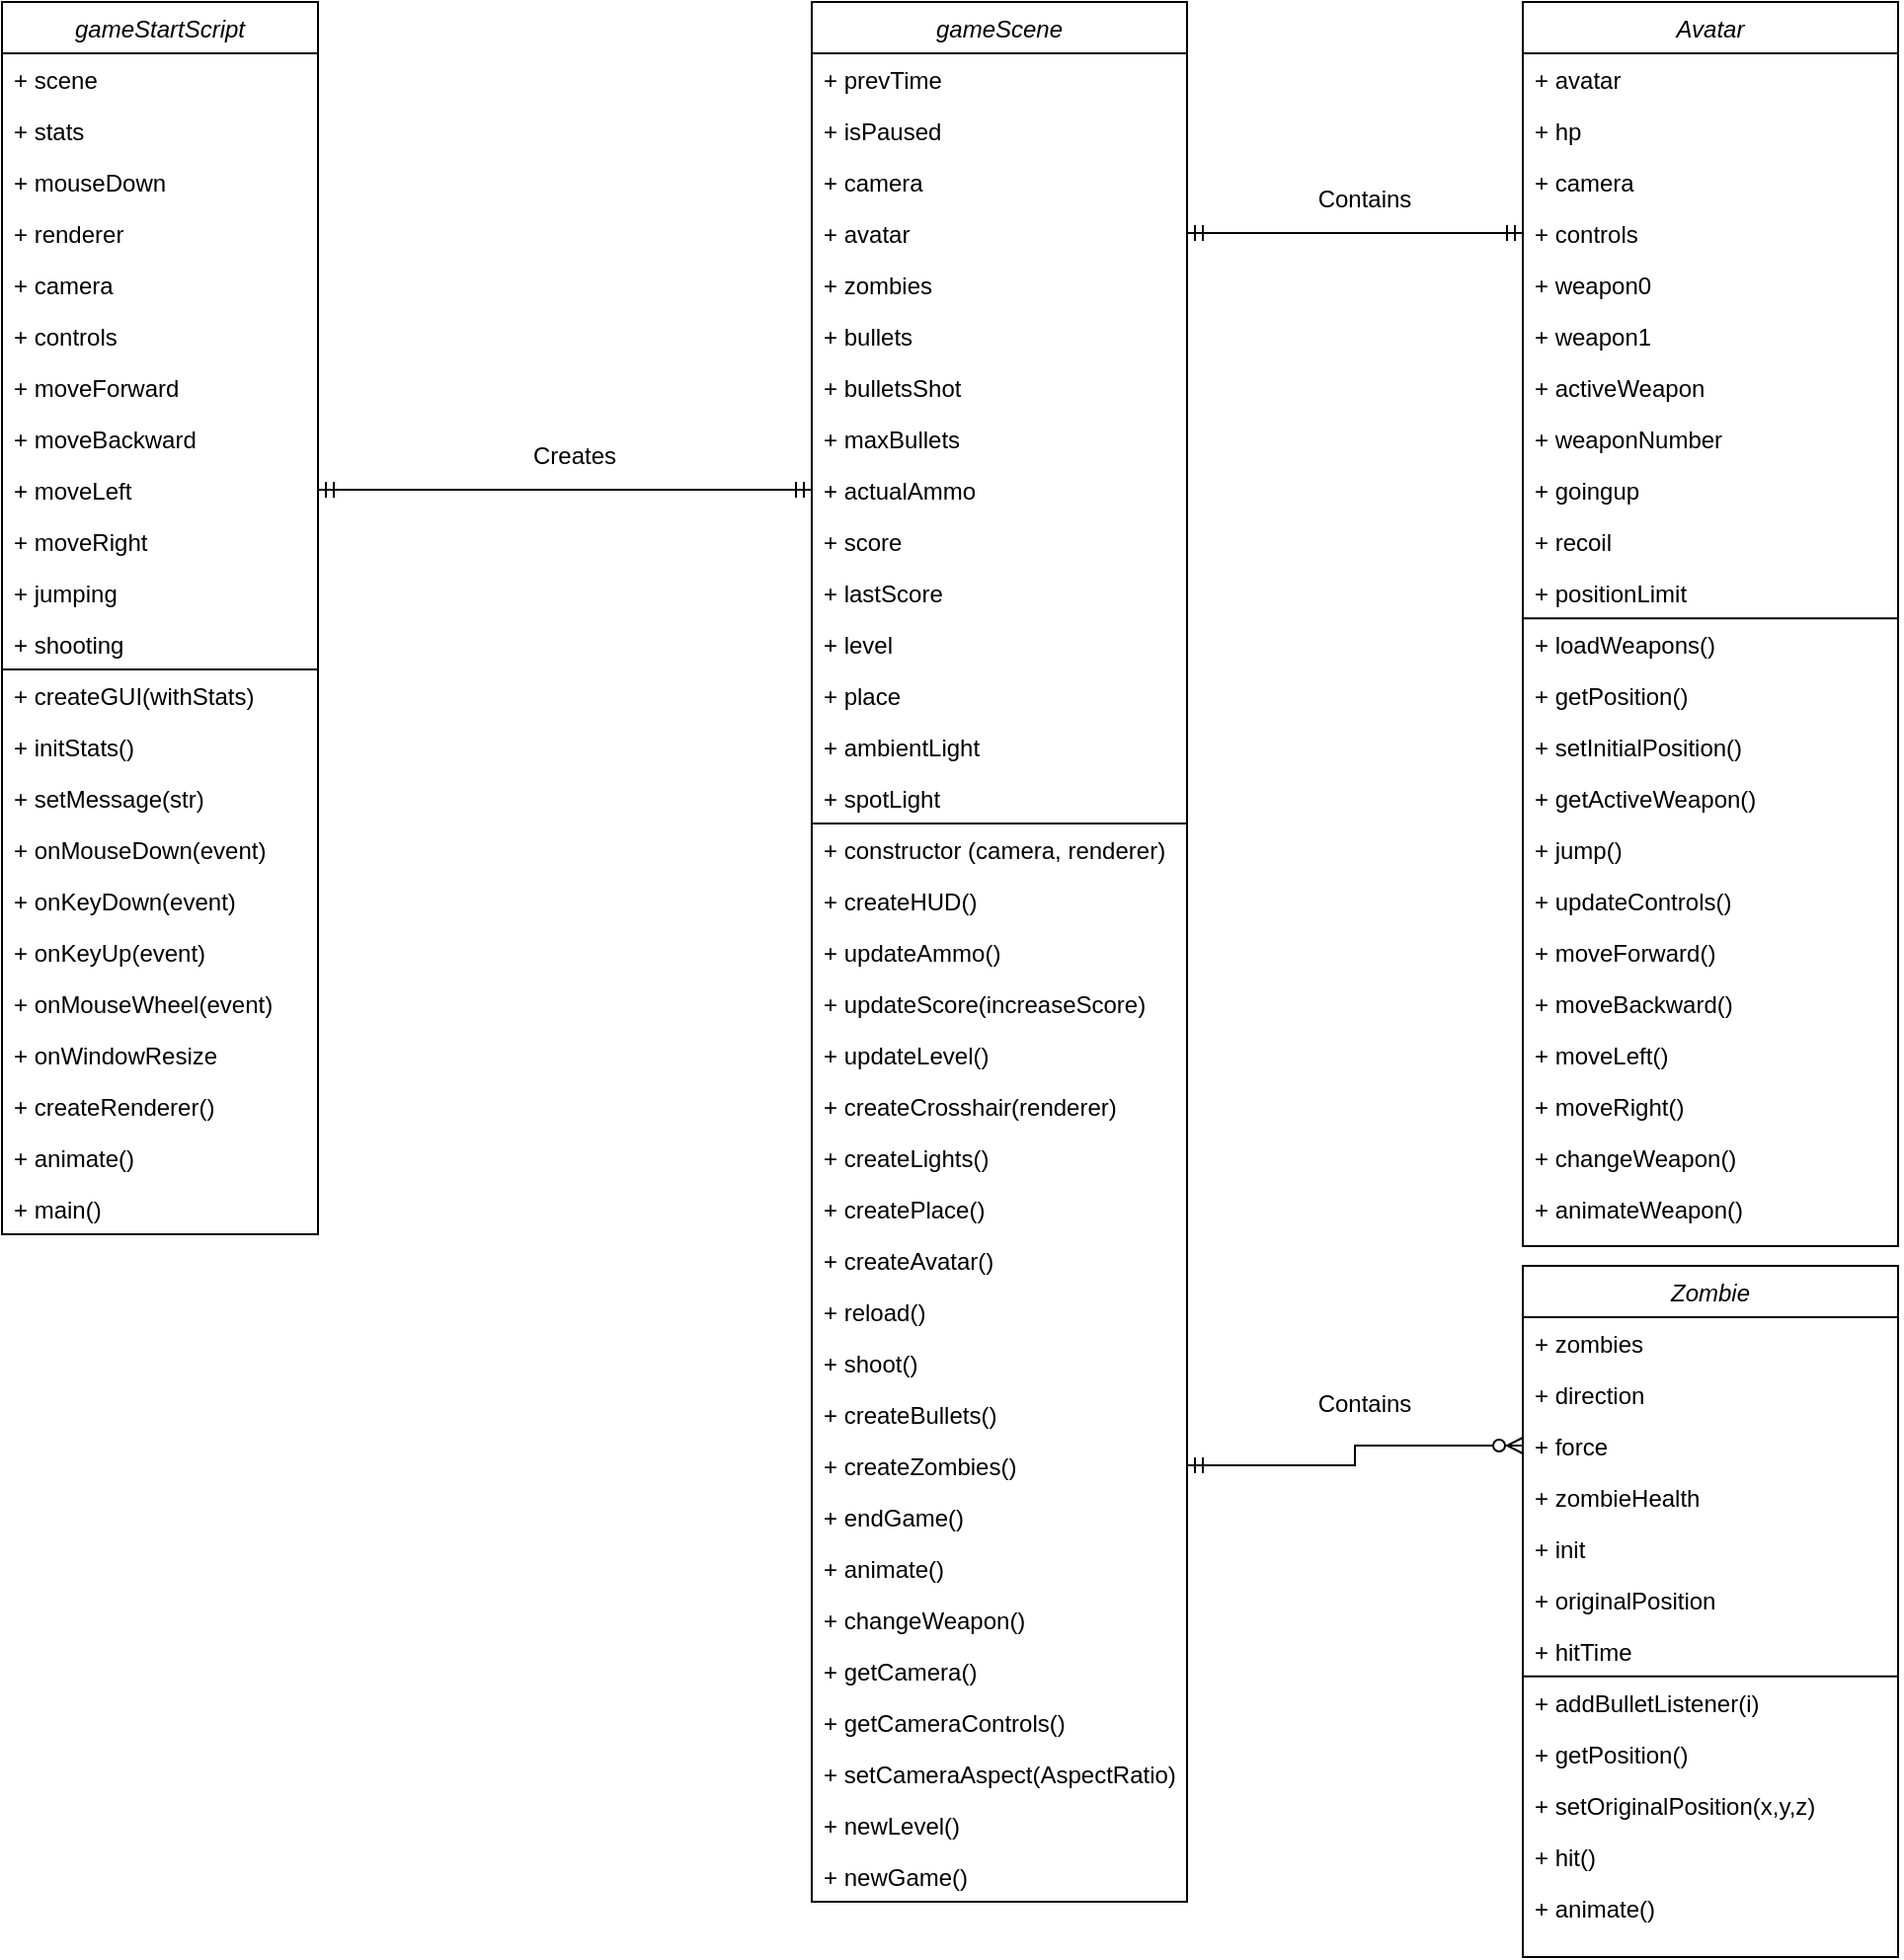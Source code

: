<mxfile version="13.1.1" type="device"><diagram id="C5RBs43oDa-KdzZeNtuy" name="Page-1"><mxGraphModel dx="1185" dy="594" grid="1" gridSize="10" guides="1" tooltips="1" connect="1" arrows="1" fold="1" page="1" pageScale="1" pageWidth="827" pageHeight="1169" math="0" shadow="0"><root><mxCell id="WIyWlLk6GJQsqaUBKTNV-0"/><mxCell id="WIyWlLk6GJQsqaUBKTNV-1" parent="WIyWlLk6GJQsqaUBKTNV-0"/><mxCell id="zkfFHV4jXpPFQw0GAbJ--0" value="gameStartScript" style="swimlane;fontStyle=2;align=center;verticalAlign=top;childLayout=stackLayout;horizontal=1;startSize=26;horizontalStack=0;resizeParent=1;resizeLast=0;collapsible=1;marginBottom=0;rounded=0;shadow=0;strokeWidth=1;" parent="WIyWlLk6GJQsqaUBKTNV-1" vertex="1"><mxGeometry x="90" y="120" width="160" height="624" as="geometry"><mxRectangle x="230" y="140" width="160" height="26" as="alternateBounds"/></mxGeometry></mxCell><mxCell id="zkfFHV4jXpPFQw0GAbJ--1" value="+ scene" style="text;align=left;verticalAlign=top;spacingLeft=4;spacingRight=4;overflow=hidden;rotatable=0;points=[[0,0.5],[1,0.5]];portConstraint=eastwest;" parent="zkfFHV4jXpPFQw0GAbJ--0" vertex="1"><mxGeometry y="26" width="160" height="26" as="geometry"/></mxCell><mxCell id="zkfFHV4jXpPFQw0GAbJ--2" value="+ stats" style="text;align=left;verticalAlign=top;spacingLeft=4;spacingRight=4;overflow=hidden;rotatable=0;points=[[0,0.5],[1,0.5]];portConstraint=eastwest;rounded=0;shadow=0;html=0;" parent="zkfFHV4jXpPFQw0GAbJ--0" vertex="1"><mxGeometry y="52" width="160" height="26" as="geometry"/></mxCell><mxCell id="zkfFHV4jXpPFQw0GAbJ--3" value="+ mouseDown" style="text;align=left;verticalAlign=top;spacingLeft=4;spacingRight=4;overflow=hidden;rotatable=0;points=[[0,0.5],[1,0.5]];portConstraint=eastwest;rounded=0;shadow=0;html=0;" parent="zkfFHV4jXpPFQw0GAbJ--0" vertex="1"><mxGeometry y="78" width="160" height="26" as="geometry"/></mxCell><mxCell id="kGE7k4Bl9HQOqysv1gxK-0" value="+ renderer" style="text;align=left;verticalAlign=top;spacingLeft=4;spacingRight=4;overflow=hidden;rotatable=0;points=[[0,0.5],[1,0.5]];portConstraint=eastwest;rounded=0;shadow=0;html=0;" vertex="1" parent="zkfFHV4jXpPFQw0GAbJ--0"><mxGeometry y="104" width="160" height="26" as="geometry"/></mxCell><mxCell id="kGE7k4Bl9HQOqysv1gxK-1" value="+ camera" style="text;align=left;verticalAlign=top;spacingLeft=4;spacingRight=4;overflow=hidden;rotatable=0;points=[[0,0.5],[1,0.5]];portConstraint=eastwest;rounded=0;shadow=0;html=0;" vertex="1" parent="zkfFHV4jXpPFQw0GAbJ--0"><mxGeometry y="130" width="160" height="26" as="geometry"/></mxCell><mxCell id="zkfFHV4jXpPFQw0GAbJ--5" value="+ controls" style="text;align=left;verticalAlign=top;spacingLeft=4;spacingRight=4;overflow=hidden;rotatable=0;points=[[0,0.5],[1,0.5]];portConstraint=eastwest;" parent="zkfFHV4jXpPFQw0GAbJ--0" vertex="1"><mxGeometry y="156" width="160" height="26" as="geometry"/></mxCell><mxCell id="kGE7k4Bl9HQOqysv1gxK-2" value="+ moveForward" style="text;align=left;verticalAlign=top;spacingLeft=4;spacingRight=4;overflow=hidden;rotatable=0;points=[[0,0.5],[1,0.5]];portConstraint=eastwest;" vertex="1" parent="zkfFHV4jXpPFQw0GAbJ--0"><mxGeometry y="182" width="160" height="26" as="geometry"/></mxCell><mxCell id="kGE7k4Bl9HQOqysv1gxK-3" value="+ moveBackward&#10;" style="text;align=left;verticalAlign=top;spacingLeft=4;spacingRight=4;overflow=hidden;rotatable=0;points=[[0,0.5],[1,0.5]];portConstraint=eastwest;" vertex="1" parent="zkfFHV4jXpPFQw0GAbJ--0"><mxGeometry y="208" width="160" height="26" as="geometry"/></mxCell><mxCell id="kGE7k4Bl9HQOqysv1gxK-4" value="+ moveLeft" style="text;align=left;verticalAlign=top;spacingLeft=4;spacingRight=4;overflow=hidden;rotatable=0;points=[[0,0.5],[1,0.5]];portConstraint=eastwest;" vertex="1" parent="zkfFHV4jXpPFQw0GAbJ--0"><mxGeometry y="234" width="160" height="26" as="geometry"/></mxCell><mxCell id="kGE7k4Bl9HQOqysv1gxK-5" value="+ moveRight" style="text;align=left;verticalAlign=top;spacingLeft=4;spacingRight=4;overflow=hidden;rotatable=0;points=[[0,0.5],[1,0.5]];portConstraint=eastwest;" vertex="1" parent="zkfFHV4jXpPFQw0GAbJ--0"><mxGeometry y="260" width="160" height="26" as="geometry"/></mxCell><mxCell id="kGE7k4Bl9HQOqysv1gxK-6" value="+ jumping" style="text;align=left;verticalAlign=top;spacingLeft=4;spacingRight=4;overflow=hidden;rotatable=0;points=[[0,0.5],[1,0.5]];portConstraint=eastwest;" vertex="1" parent="zkfFHV4jXpPFQw0GAbJ--0"><mxGeometry y="286" width="160" height="26" as="geometry"/></mxCell><mxCell id="kGE7k4Bl9HQOqysv1gxK-7" value="+ shooting" style="text;align=left;verticalAlign=top;spacingLeft=4;spacingRight=4;overflow=hidden;rotatable=0;points=[[0,0.5],[1,0.5]];portConstraint=eastwest;" vertex="1" parent="zkfFHV4jXpPFQw0GAbJ--0"><mxGeometry y="312" width="160" height="26" as="geometry"/></mxCell><mxCell id="kGE7k4Bl9HQOqysv1gxK-9" value="" style="endArrow=none;html=1;" edge="1" parent="zkfFHV4jXpPFQw0GAbJ--0"><mxGeometry width="50" height="50" relative="1" as="geometry"><mxPoint y="338" as="sourcePoint"/><mxPoint x="160" y="338" as="targetPoint"/></mxGeometry></mxCell><mxCell id="kGE7k4Bl9HQOqysv1gxK-10" value="+ createGUI(withStats)" style="text;align=left;verticalAlign=top;spacingLeft=4;spacingRight=4;overflow=hidden;rotatable=0;points=[[0,0.5],[1,0.5]];portConstraint=eastwest;" vertex="1" parent="zkfFHV4jXpPFQw0GAbJ--0"><mxGeometry y="338" width="160" height="26" as="geometry"/></mxCell><mxCell id="kGE7k4Bl9HQOqysv1gxK-11" value="+ initStats()" style="text;align=left;verticalAlign=top;spacingLeft=4;spacingRight=4;overflow=hidden;rotatable=0;points=[[0,0.5],[1,0.5]];portConstraint=eastwest;" vertex="1" parent="zkfFHV4jXpPFQw0GAbJ--0"><mxGeometry y="364" width="160" height="26" as="geometry"/></mxCell><mxCell id="kGE7k4Bl9HQOqysv1gxK-12" value="+ setMessage(str)" style="text;align=left;verticalAlign=top;spacingLeft=4;spacingRight=4;overflow=hidden;rotatable=0;points=[[0,0.5],[1,0.5]];portConstraint=eastwest;" vertex="1" parent="zkfFHV4jXpPFQw0GAbJ--0"><mxGeometry y="390" width="160" height="26" as="geometry"/></mxCell><mxCell id="kGE7k4Bl9HQOqysv1gxK-13" value="+ onMouseDown(event)" style="text;align=left;verticalAlign=top;spacingLeft=4;spacingRight=4;overflow=hidden;rotatable=0;points=[[0,0.5],[1,0.5]];portConstraint=eastwest;" vertex="1" parent="zkfFHV4jXpPFQw0GAbJ--0"><mxGeometry y="416" width="160" height="26" as="geometry"/></mxCell><mxCell id="kGE7k4Bl9HQOqysv1gxK-14" value="+ onKeyDown(event)" style="text;align=left;verticalAlign=top;spacingLeft=4;spacingRight=4;overflow=hidden;rotatable=0;points=[[0,0.5],[1,0.5]];portConstraint=eastwest;" vertex="1" parent="zkfFHV4jXpPFQw0GAbJ--0"><mxGeometry y="442" width="160" height="26" as="geometry"/></mxCell><mxCell id="kGE7k4Bl9HQOqysv1gxK-15" value="+ onKeyUp(event)" style="text;align=left;verticalAlign=top;spacingLeft=4;spacingRight=4;overflow=hidden;rotatable=0;points=[[0,0.5],[1,0.5]];portConstraint=eastwest;" vertex="1" parent="zkfFHV4jXpPFQw0GAbJ--0"><mxGeometry y="468" width="160" height="26" as="geometry"/></mxCell><mxCell id="kGE7k4Bl9HQOqysv1gxK-16" value="+ onMouseWheel(event)" style="text;align=left;verticalAlign=top;spacingLeft=4;spacingRight=4;overflow=hidden;rotatable=0;points=[[0,0.5],[1,0.5]];portConstraint=eastwest;" vertex="1" parent="zkfFHV4jXpPFQw0GAbJ--0"><mxGeometry y="494" width="160" height="26" as="geometry"/></mxCell><mxCell id="kGE7k4Bl9HQOqysv1gxK-17" value="+ onWindowResize" style="text;align=left;verticalAlign=top;spacingLeft=4;spacingRight=4;overflow=hidden;rotatable=0;points=[[0,0.5],[1,0.5]];portConstraint=eastwest;" vertex="1" parent="zkfFHV4jXpPFQw0GAbJ--0"><mxGeometry y="520" width="160" height="26" as="geometry"/></mxCell><mxCell id="kGE7k4Bl9HQOqysv1gxK-18" value="+ createRenderer()" style="text;align=left;verticalAlign=top;spacingLeft=4;spacingRight=4;overflow=hidden;rotatable=0;points=[[0,0.5],[1,0.5]];portConstraint=eastwest;" vertex="1" parent="zkfFHV4jXpPFQw0GAbJ--0"><mxGeometry y="546" width="160" height="26" as="geometry"/></mxCell><mxCell id="kGE7k4Bl9HQOqysv1gxK-19" value="+ animate()" style="text;align=left;verticalAlign=top;spacingLeft=4;spacingRight=4;overflow=hidden;rotatable=0;points=[[0,0.5],[1,0.5]];portConstraint=eastwest;" vertex="1" parent="zkfFHV4jXpPFQw0GAbJ--0"><mxGeometry y="572" width="160" height="26" as="geometry"/></mxCell><mxCell id="kGE7k4Bl9HQOqysv1gxK-20" value="+ main()" style="text;align=left;verticalAlign=top;spacingLeft=4;spacingRight=4;overflow=hidden;rotatable=0;points=[[0,0.5],[1,0.5]];portConstraint=eastwest;" vertex="1" parent="zkfFHV4jXpPFQw0GAbJ--0"><mxGeometry y="598" width="160" height="26" as="geometry"/></mxCell><mxCell id="kGE7k4Bl9HQOqysv1gxK-21" value="gameScene" style="swimlane;fontStyle=2;align=center;verticalAlign=top;childLayout=stackLayout;horizontal=1;startSize=26;horizontalStack=0;resizeParent=1;resizeLast=0;collapsible=1;marginBottom=0;rounded=0;shadow=0;strokeWidth=1;" vertex="1" parent="WIyWlLk6GJQsqaUBKTNV-1"><mxGeometry x="500" y="120" width="190" height="962" as="geometry"><mxRectangle x="230" y="140" width="160" height="26" as="alternateBounds"/></mxGeometry></mxCell><mxCell id="kGE7k4Bl9HQOqysv1gxK-44" value="+ prevTime" style="text;align=left;verticalAlign=top;spacingLeft=4;spacingRight=4;overflow=hidden;rotatable=0;points=[[0,0.5],[1,0.5]];portConstraint=eastwest;" vertex="1" parent="kGE7k4Bl9HQOqysv1gxK-21"><mxGeometry y="26" width="190" height="26" as="geometry"/></mxCell><mxCell id="kGE7k4Bl9HQOqysv1gxK-46" value="+ isPaused" style="text;align=left;verticalAlign=top;spacingLeft=4;spacingRight=4;overflow=hidden;rotatable=0;points=[[0,0.5],[1,0.5]];portConstraint=eastwest;" vertex="1" parent="kGE7k4Bl9HQOqysv1gxK-21"><mxGeometry y="52" width="190" height="26" as="geometry"/></mxCell><mxCell id="kGE7k4Bl9HQOqysv1gxK-47" value="+ camera" style="text;align=left;verticalAlign=top;spacingLeft=4;spacingRight=4;overflow=hidden;rotatable=0;points=[[0,0.5],[1,0.5]];portConstraint=eastwest;" vertex="1" parent="kGE7k4Bl9HQOqysv1gxK-21"><mxGeometry y="78" width="190" height="26" as="geometry"/></mxCell><mxCell id="kGE7k4Bl9HQOqysv1gxK-48" value="+ avatar" style="text;align=left;verticalAlign=top;spacingLeft=4;spacingRight=4;overflow=hidden;rotatable=0;points=[[0,0.5],[1,0.5]];portConstraint=eastwest;" vertex="1" parent="kGE7k4Bl9HQOqysv1gxK-21"><mxGeometry y="104" width="190" height="26" as="geometry"/></mxCell><mxCell id="kGE7k4Bl9HQOqysv1gxK-49" value="+ zombies" style="text;align=left;verticalAlign=top;spacingLeft=4;spacingRight=4;overflow=hidden;rotatable=0;points=[[0,0.5],[1,0.5]];portConstraint=eastwest;" vertex="1" parent="kGE7k4Bl9HQOqysv1gxK-21"><mxGeometry y="130" width="190" height="26" as="geometry"/></mxCell><mxCell id="kGE7k4Bl9HQOqysv1gxK-50" value="+ bullets" style="text;align=left;verticalAlign=top;spacingLeft=4;spacingRight=4;overflow=hidden;rotatable=0;points=[[0,0.5],[1,0.5]];portConstraint=eastwest;" vertex="1" parent="kGE7k4Bl9HQOqysv1gxK-21"><mxGeometry y="156" width="190" height="26" as="geometry"/></mxCell><mxCell id="kGE7k4Bl9HQOqysv1gxK-51" value="+ bulletsShot" style="text;align=left;verticalAlign=top;spacingLeft=4;spacingRight=4;overflow=hidden;rotatable=0;points=[[0,0.5],[1,0.5]];portConstraint=eastwest;" vertex="1" parent="kGE7k4Bl9HQOqysv1gxK-21"><mxGeometry y="182" width="190" height="26" as="geometry"/></mxCell><mxCell id="kGE7k4Bl9HQOqysv1gxK-52" value="+ maxBullets" style="text;align=left;verticalAlign=top;spacingLeft=4;spacingRight=4;overflow=hidden;rotatable=0;points=[[0,0.5],[1,0.5]];portConstraint=eastwest;" vertex="1" parent="kGE7k4Bl9HQOqysv1gxK-21"><mxGeometry y="208" width="190" height="26" as="geometry"/></mxCell><mxCell id="kGE7k4Bl9HQOqysv1gxK-53" value="+ actualAmmo" style="text;align=left;verticalAlign=top;spacingLeft=4;spacingRight=4;overflow=hidden;rotatable=0;points=[[0,0.5],[1,0.5]];portConstraint=eastwest;" vertex="1" parent="kGE7k4Bl9HQOqysv1gxK-21"><mxGeometry y="234" width="190" height="26" as="geometry"/></mxCell><mxCell id="kGE7k4Bl9HQOqysv1gxK-54" value="+ score" style="text;align=left;verticalAlign=top;spacingLeft=4;spacingRight=4;overflow=hidden;rotatable=0;points=[[0,0.5],[1,0.5]];portConstraint=eastwest;" vertex="1" parent="kGE7k4Bl9HQOqysv1gxK-21"><mxGeometry y="260" width="190" height="26" as="geometry"/></mxCell><mxCell id="kGE7k4Bl9HQOqysv1gxK-55" value="+ lastScore" style="text;align=left;verticalAlign=top;spacingLeft=4;spacingRight=4;overflow=hidden;rotatable=0;points=[[0,0.5],[1,0.5]];portConstraint=eastwest;" vertex="1" parent="kGE7k4Bl9HQOqysv1gxK-21"><mxGeometry y="286" width="190" height="26" as="geometry"/></mxCell><mxCell id="kGE7k4Bl9HQOqysv1gxK-57" value="+ level" style="text;align=left;verticalAlign=top;spacingLeft=4;spacingRight=4;overflow=hidden;rotatable=0;points=[[0,0.5],[1,0.5]];portConstraint=eastwest;" vertex="1" parent="kGE7k4Bl9HQOqysv1gxK-21"><mxGeometry y="312" width="190" height="26" as="geometry"/></mxCell><mxCell id="kGE7k4Bl9HQOqysv1gxK-58" value="+ place" style="text;align=left;verticalAlign=top;spacingLeft=4;spacingRight=4;overflow=hidden;rotatable=0;points=[[0,0.5],[1,0.5]];portConstraint=eastwest;" vertex="1" parent="kGE7k4Bl9HQOqysv1gxK-21"><mxGeometry y="338" width="190" height="26" as="geometry"/></mxCell><mxCell id="kGE7k4Bl9HQOqysv1gxK-60" value="+ ambientLight" style="text;align=left;verticalAlign=top;spacingLeft=4;spacingRight=4;overflow=hidden;rotatable=0;points=[[0,0.5],[1,0.5]];portConstraint=eastwest;" vertex="1" parent="kGE7k4Bl9HQOqysv1gxK-21"><mxGeometry y="364" width="190" height="26" as="geometry"/></mxCell><mxCell id="kGE7k4Bl9HQOqysv1gxK-59" value="+ spotLight" style="text;align=left;verticalAlign=top;spacingLeft=4;spacingRight=4;overflow=hidden;rotatable=0;points=[[0,0.5],[1,0.5]];portConstraint=eastwest;" vertex="1" parent="kGE7k4Bl9HQOqysv1gxK-21"><mxGeometry y="390" width="190" height="26" as="geometry"/></mxCell><mxCell id="kGE7k4Bl9HQOqysv1gxK-67" value="" style="endArrow=none;html=1;exitX=0.001;exitY=1;exitDx=0;exitDy=0;exitPerimeter=0;entryX=0.999;entryY=1;entryDx=0;entryDy=0;entryPerimeter=0;" edge="1" parent="kGE7k4Bl9HQOqysv1gxK-21"><mxGeometry width="50" height="50" relative="1" as="geometry"><mxPoint x="5.457e-14" y="416" as="sourcePoint"/><mxPoint x="189.62" y="416" as="targetPoint"/></mxGeometry></mxCell><mxCell id="kGE7k4Bl9HQOqysv1gxK-70" value="+ constructor (camera, renderer)" style="text;align=left;verticalAlign=top;spacingLeft=4;spacingRight=4;overflow=hidden;rotatable=0;points=[[0,0.5],[1,0.5]];portConstraint=eastwest;" vertex="1" parent="kGE7k4Bl9HQOqysv1gxK-21"><mxGeometry y="416" width="190" height="26" as="geometry"/></mxCell><mxCell id="kGE7k4Bl9HQOqysv1gxK-63" value="+ createHUD()" style="text;align=left;verticalAlign=top;spacingLeft=4;spacingRight=4;overflow=hidden;rotatable=0;points=[[0,0.5],[1,0.5]];portConstraint=eastwest;" vertex="1" parent="kGE7k4Bl9HQOqysv1gxK-21"><mxGeometry y="442" width="190" height="26" as="geometry"/></mxCell><mxCell id="kGE7k4Bl9HQOqysv1gxK-64" value="+ updateAmmo()" style="text;align=left;verticalAlign=top;spacingLeft=4;spacingRight=4;overflow=hidden;rotatable=0;points=[[0,0.5],[1,0.5]];portConstraint=eastwest;" vertex="1" parent="kGE7k4Bl9HQOqysv1gxK-21"><mxGeometry y="468" width="190" height="26" as="geometry"/></mxCell><mxCell id="kGE7k4Bl9HQOqysv1gxK-65" value="+ updateScore(increaseScore)" style="text;align=left;verticalAlign=top;spacingLeft=4;spacingRight=4;overflow=hidden;rotatable=0;points=[[0,0.5],[1,0.5]];portConstraint=eastwest;" vertex="1" parent="kGE7k4Bl9HQOqysv1gxK-21"><mxGeometry y="494" width="190" height="26" as="geometry"/></mxCell><mxCell id="kGE7k4Bl9HQOqysv1gxK-68" value="+ updateLevel()" style="text;align=left;verticalAlign=top;spacingLeft=4;spacingRight=4;overflow=hidden;rotatable=0;points=[[0,0.5],[1,0.5]];portConstraint=eastwest;" vertex="1" parent="kGE7k4Bl9HQOqysv1gxK-21"><mxGeometry y="520" width="190" height="26" as="geometry"/></mxCell><mxCell id="kGE7k4Bl9HQOqysv1gxK-69" value="+ createCrosshair(renderer)" style="text;align=left;verticalAlign=top;spacingLeft=4;spacingRight=4;overflow=hidden;rotatable=0;points=[[0,0.5],[1,0.5]];portConstraint=eastwest;" vertex="1" parent="kGE7k4Bl9HQOqysv1gxK-21"><mxGeometry y="546" width="190" height="26" as="geometry"/></mxCell><mxCell id="kGE7k4Bl9HQOqysv1gxK-71" value="+ createLights()" style="text;align=left;verticalAlign=top;spacingLeft=4;spacingRight=4;overflow=hidden;rotatable=0;points=[[0,0.5],[1,0.5]];portConstraint=eastwest;" vertex="1" parent="kGE7k4Bl9HQOqysv1gxK-21"><mxGeometry y="572" width="190" height="26" as="geometry"/></mxCell><mxCell id="kGE7k4Bl9HQOqysv1gxK-72" value="+ createPlace()" style="text;align=left;verticalAlign=top;spacingLeft=4;spacingRight=4;overflow=hidden;rotatable=0;points=[[0,0.5],[1,0.5]];portConstraint=eastwest;" vertex="1" parent="kGE7k4Bl9HQOqysv1gxK-21"><mxGeometry y="598" width="190" height="26" as="geometry"/></mxCell><mxCell id="kGE7k4Bl9HQOqysv1gxK-73" value="+ createAvatar()" style="text;align=left;verticalAlign=top;spacingLeft=4;spacingRight=4;overflow=hidden;rotatable=0;points=[[0,0.5],[1,0.5]];portConstraint=eastwest;" vertex="1" parent="kGE7k4Bl9HQOqysv1gxK-21"><mxGeometry y="624" width="190" height="26" as="geometry"/></mxCell><mxCell id="kGE7k4Bl9HQOqysv1gxK-198" value="+ reload()" style="text;align=left;verticalAlign=top;spacingLeft=4;spacingRight=4;overflow=hidden;rotatable=0;points=[[0,0.5],[1,0.5]];portConstraint=eastwest;" vertex="1" parent="kGE7k4Bl9HQOqysv1gxK-21"><mxGeometry y="650" width="190" height="26" as="geometry"/></mxCell><mxCell id="kGE7k4Bl9HQOqysv1gxK-74" value="+ shoot()" style="text;align=left;verticalAlign=top;spacingLeft=4;spacingRight=4;overflow=hidden;rotatable=0;points=[[0,0.5],[1,0.5]];portConstraint=eastwest;" vertex="1" parent="kGE7k4Bl9HQOqysv1gxK-21"><mxGeometry y="676" width="190" height="26" as="geometry"/></mxCell><mxCell id="kGE7k4Bl9HQOqysv1gxK-75" value="+ createBullets()" style="text;align=left;verticalAlign=top;spacingLeft=4;spacingRight=4;overflow=hidden;rotatable=0;points=[[0,0.5],[1,0.5]];portConstraint=eastwest;" vertex="1" parent="kGE7k4Bl9HQOqysv1gxK-21"><mxGeometry y="702" width="190" height="26" as="geometry"/></mxCell><mxCell id="kGE7k4Bl9HQOqysv1gxK-76" value="+ createZombies()" style="text;align=left;verticalAlign=top;spacingLeft=4;spacingRight=4;overflow=hidden;rotatable=0;points=[[0,0.5],[1,0.5]];portConstraint=eastwest;" vertex="1" parent="kGE7k4Bl9HQOqysv1gxK-21"><mxGeometry y="728" width="190" height="26" as="geometry"/></mxCell><mxCell id="kGE7k4Bl9HQOqysv1gxK-77" value="+ endGame()" style="text;align=left;verticalAlign=top;spacingLeft=4;spacingRight=4;overflow=hidden;rotatable=0;points=[[0,0.5],[1,0.5]];portConstraint=eastwest;" vertex="1" parent="kGE7k4Bl9HQOqysv1gxK-21"><mxGeometry y="754" width="190" height="26" as="geometry"/></mxCell><mxCell id="kGE7k4Bl9HQOqysv1gxK-78" value="+ animate()" style="text;align=left;verticalAlign=top;spacingLeft=4;spacingRight=4;overflow=hidden;rotatable=0;points=[[0,0.5],[1,0.5]];portConstraint=eastwest;" vertex="1" parent="kGE7k4Bl9HQOqysv1gxK-21"><mxGeometry y="780" width="190" height="26" as="geometry"/></mxCell><mxCell id="kGE7k4Bl9HQOqysv1gxK-79" value="+ changeWeapon()" style="text;align=left;verticalAlign=top;spacingLeft=4;spacingRight=4;overflow=hidden;rotatable=0;points=[[0,0.5],[1,0.5]];portConstraint=eastwest;" vertex="1" parent="kGE7k4Bl9HQOqysv1gxK-21"><mxGeometry y="806" width="190" height="26" as="geometry"/></mxCell><mxCell id="kGE7k4Bl9HQOqysv1gxK-80" value="+ getCamera()" style="text;align=left;verticalAlign=top;spacingLeft=4;spacingRight=4;overflow=hidden;rotatable=0;points=[[0,0.5],[1,0.5]];portConstraint=eastwest;" vertex="1" parent="kGE7k4Bl9HQOqysv1gxK-21"><mxGeometry y="832" width="190" height="26" as="geometry"/></mxCell><mxCell id="kGE7k4Bl9HQOqysv1gxK-81" value="+ getCameraControls()" style="text;align=left;verticalAlign=top;spacingLeft=4;spacingRight=4;overflow=hidden;rotatable=0;points=[[0,0.5],[1,0.5]];portConstraint=eastwest;" vertex="1" parent="kGE7k4Bl9HQOqysv1gxK-21"><mxGeometry y="858" width="190" height="26" as="geometry"/></mxCell><mxCell id="kGE7k4Bl9HQOqysv1gxK-82" value="+ setCameraAspect(AspectRatio)" style="text;align=left;verticalAlign=top;spacingLeft=4;spacingRight=4;overflow=hidden;rotatable=0;points=[[0,0.5],[1,0.5]];portConstraint=eastwest;" vertex="1" parent="kGE7k4Bl9HQOqysv1gxK-21"><mxGeometry y="884" width="190" height="26" as="geometry"/></mxCell><mxCell id="kGE7k4Bl9HQOqysv1gxK-83" value="+ newLevel()" style="text;align=left;verticalAlign=top;spacingLeft=4;spacingRight=4;overflow=hidden;rotatable=0;points=[[0,0.5],[1,0.5]];portConstraint=eastwest;" vertex="1" parent="kGE7k4Bl9HQOqysv1gxK-21"><mxGeometry y="910" width="190" height="26" as="geometry"/></mxCell><mxCell id="kGE7k4Bl9HQOqysv1gxK-84" value="+ newGame()" style="text;align=left;verticalAlign=top;spacingLeft=4;spacingRight=4;overflow=hidden;rotatable=0;points=[[0,0.5],[1,0.5]];portConstraint=eastwest;" vertex="1" parent="kGE7k4Bl9HQOqysv1gxK-21"><mxGeometry y="936" width="190" height="26" as="geometry"/></mxCell><mxCell id="kGE7k4Bl9HQOqysv1gxK-85" style="edgeStyle=orthogonalEdgeStyle;rounded=0;orthogonalLoop=1;jettySize=auto;html=1;exitX=1;exitY=0.5;exitDx=0;exitDy=0;entryX=0;entryY=0.5;entryDx=0;entryDy=0;startArrow=ERmandOne;startFill=0;endArrow=ERmandOne;endFill=0;" edge="1" parent="WIyWlLk6GJQsqaUBKTNV-1" source="kGE7k4Bl9HQOqysv1gxK-4" target="kGE7k4Bl9HQOqysv1gxK-53"><mxGeometry relative="1" as="geometry"/></mxCell><mxCell id="kGE7k4Bl9HQOqysv1gxK-86" value="Creates" style="text;html=1;strokeColor=none;fillColor=none;align=center;verticalAlign=middle;whiteSpace=wrap;rounded=0;" vertex="1" parent="WIyWlLk6GJQsqaUBKTNV-1"><mxGeometry x="360" y="340" width="40" height="20" as="geometry"/></mxCell><mxCell id="kGE7k4Bl9HQOqysv1gxK-87" value="Avatar" style="swimlane;fontStyle=2;align=center;verticalAlign=top;childLayout=stackLayout;horizontal=1;startSize=26;horizontalStack=0;resizeParent=1;resizeLast=0;collapsible=1;marginBottom=0;rounded=0;shadow=0;strokeWidth=1;" vertex="1" parent="WIyWlLk6GJQsqaUBKTNV-1"><mxGeometry x="860" y="120" width="190" height="630" as="geometry"><mxRectangle x="230" y="140" width="160" height="26" as="alternateBounds"/></mxGeometry></mxCell><mxCell id="kGE7k4Bl9HQOqysv1gxK-88" value="+ avatar" style="text;align=left;verticalAlign=top;spacingLeft=4;spacingRight=4;overflow=hidden;rotatable=0;points=[[0,0.5],[1,0.5]];portConstraint=eastwest;" vertex="1" parent="kGE7k4Bl9HQOqysv1gxK-87"><mxGeometry y="26" width="190" height="26" as="geometry"/></mxCell><mxCell id="kGE7k4Bl9HQOqysv1gxK-127" value="+ hp" style="text;align=left;verticalAlign=top;spacingLeft=4;spacingRight=4;overflow=hidden;rotatable=0;points=[[0,0.5],[1,0.5]];portConstraint=eastwest;" vertex="1" parent="kGE7k4Bl9HQOqysv1gxK-87"><mxGeometry y="52" width="190" height="26" as="geometry"/></mxCell><mxCell id="kGE7k4Bl9HQOqysv1gxK-128" value="+ camera" style="text;align=left;verticalAlign=top;spacingLeft=4;spacingRight=4;overflow=hidden;rotatable=0;points=[[0,0.5],[1,0.5]];portConstraint=eastwest;" vertex="1" parent="kGE7k4Bl9HQOqysv1gxK-87"><mxGeometry y="78" width="190" height="26" as="geometry"/></mxCell><mxCell id="kGE7k4Bl9HQOqysv1gxK-129" value="+ controls" style="text;align=left;verticalAlign=top;spacingLeft=4;spacingRight=4;overflow=hidden;rotatable=0;points=[[0,0.5],[1,0.5]];portConstraint=eastwest;" vertex="1" parent="kGE7k4Bl9HQOqysv1gxK-87"><mxGeometry y="104" width="190" height="26" as="geometry"/></mxCell><mxCell id="kGE7k4Bl9HQOqysv1gxK-130" value="+ weapon0" style="text;align=left;verticalAlign=top;spacingLeft=4;spacingRight=4;overflow=hidden;rotatable=0;points=[[0,0.5],[1,0.5]];portConstraint=eastwest;" vertex="1" parent="kGE7k4Bl9HQOqysv1gxK-87"><mxGeometry y="130" width="190" height="26" as="geometry"/></mxCell><mxCell id="kGE7k4Bl9HQOqysv1gxK-131" value="+ weapon1" style="text;align=left;verticalAlign=top;spacingLeft=4;spacingRight=4;overflow=hidden;rotatable=0;points=[[0,0.5],[1,0.5]];portConstraint=eastwest;" vertex="1" parent="kGE7k4Bl9HQOqysv1gxK-87"><mxGeometry y="156" width="190" height="26" as="geometry"/></mxCell><mxCell id="kGE7k4Bl9HQOqysv1gxK-132" value="+ activeWeapon" style="text;align=left;verticalAlign=top;spacingLeft=4;spacingRight=4;overflow=hidden;rotatable=0;points=[[0,0.5],[1,0.5]];portConstraint=eastwest;" vertex="1" parent="kGE7k4Bl9HQOqysv1gxK-87"><mxGeometry y="182" width="190" height="26" as="geometry"/></mxCell><mxCell id="kGE7k4Bl9HQOqysv1gxK-133" value="+ weaponNumber" style="text;align=left;verticalAlign=top;spacingLeft=4;spacingRight=4;overflow=hidden;rotatable=0;points=[[0,0.5],[1,0.5]];portConstraint=eastwest;" vertex="1" parent="kGE7k4Bl9HQOqysv1gxK-87"><mxGeometry y="208" width="190" height="26" as="geometry"/></mxCell><mxCell id="kGE7k4Bl9HQOqysv1gxK-134" value="+ goingup" style="text;align=left;verticalAlign=top;spacingLeft=4;spacingRight=4;overflow=hidden;rotatable=0;points=[[0,0.5],[1,0.5]];portConstraint=eastwest;" vertex="1" parent="kGE7k4Bl9HQOqysv1gxK-87"><mxGeometry y="234" width="190" height="26" as="geometry"/></mxCell><mxCell id="kGE7k4Bl9HQOqysv1gxK-135" value="+ recoil" style="text;align=left;verticalAlign=top;spacingLeft=4;spacingRight=4;overflow=hidden;rotatable=0;points=[[0,0.5],[1,0.5]];portConstraint=eastwest;" vertex="1" parent="kGE7k4Bl9HQOqysv1gxK-87"><mxGeometry y="260" width="190" height="26" as="geometry"/></mxCell><mxCell id="kGE7k4Bl9HQOqysv1gxK-138" value="+ positionLimit" style="text;align=left;verticalAlign=top;spacingLeft=4;spacingRight=4;overflow=hidden;rotatable=0;points=[[0,0.5],[1,0.5]];portConstraint=eastwest;" vertex="1" parent="kGE7k4Bl9HQOqysv1gxK-87"><mxGeometry y="286" width="190" height="26" as="geometry"/></mxCell><mxCell id="kGE7k4Bl9HQOqysv1gxK-141" value="" style="endArrow=none;html=1;exitX=0.001;exitY=1.005;exitDx=0;exitDy=0;exitPerimeter=0;entryX=1.001;entryY=1.005;entryDx=0;entryDy=0;entryPerimeter=0;" edge="1" parent="kGE7k4Bl9HQOqysv1gxK-87" source="kGE7k4Bl9HQOqysv1gxK-138" target="kGE7k4Bl9HQOqysv1gxK-138"><mxGeometry width="50" height="50" relative="1" as="geometry"><mxPoint x="-60" y="380" as="sourcePoint"/><mxPoint x="160" y="340" as="targetPoint"/></mxGeometry></mxCell><mxCell id="kGE7k4Bl9HQOqysv1gxK-142" value="+ loadWeapons()" style="text;align=left;verticalAlign=top;spacingLeft=4;spacingRight=4;overflow=hidden;rotatable=0;points=[[0,0.5],[1,0.5]];portConstraint=eastwest;" vertex="1" parent="kGE7k4Bl9HQOqysv1gxK-87"><mxGeometry y="312" width="190" height="26" as="geometry"/></mxCell><mxCell id="kGE7k4Bl9HQOqysv1gxK-143" value="+ getPosition()" style="text;align=left;verticalAlign=top;spacingLeft=4;spacingRight=4;overflow=hidden;rotatable=0;points=[[0,0.5],[1,0.5]];portConstraint=eastwest;" vertex="1" parent="kGE7k4Bl9HQOqysv1gxK-87"><mxGeometry y="338" width="190" height="26" as="geometry"/></mxCell><mxCell id="kGE7k4Bl9HQOqysv1gxK-144" value="+ setInitialPosition()" style="text;align=left;verticalAlign=top;spacingLeft=4;spacingRight=4;overflow=hidden;rotatable=0;points=[[0,0.5],[1,0.5]];portConstraint=eastwest;" vertex="1" parent="kGE7k4Bl9HQOqysv1gxK-87"><mxGeometry y="364" width="190" height="26" as="geometry"/></mxCell><mxCell id="kGE7k4Bl9HQOqysv1gxK-145" value="+ getActiveWeapon()" style="text;align=left;verticalAlign=top;spacingLeft=4;spacingRight=4;overflow=hidden;rotatable=0;points=[[0,0.5],[1,0.5]];portConstraint=eastwest;" vertex="1" parent="kGE7k4Bl9HQOqysv1gxK-87"><mxGeometry y="390" width="190" height="26" as="geometry"/></mxCell><mxCell id="kGE7k4Bl9HQOqysv1gxK-146" value="+ jump()" style="text;align=left;verticalAlign=top;spacingLeft=4;spacingRight=4;overflow=hidden;rotatable=0;points=[[0,0.5],[1,0.5]];portConstraint=eastwest;" vertex="1" parent="kGE7k4Bl9HQOqysv1gxK-87"><mxGeometry y="416" width="190" height="26" as="geometry"/></mxCell><mxCell id="kGE7k4Bl9HQOqysv1gxK-147" value="+ updateControls()" style="text;align=left;verticalAlign=top;spacingLeft=4;spacingRight=4;overflow=hidden;rotatable=0;points=[[0,0.5],[1,0.5]];portConstraint=eastwest;" vertex="1" parent="kGE7k4Bl9HQOqysv1gxK-87"><mxGeometry y="442" width="190" height="26" as="geometry"/></mxCell><mxCell id="kGE7k4Bl9HQOqysv1gxK-148" value="+ moveForward()" style="text;align=left;verticalAlign=top;spacingLeft=4;spacingRight=4;overflow=hidden;rotatable=0;points=[[0,0.5],[1,0.5]];portConstraint=eastwest;" vertex="1" parent="kGE7k4Bl9HQOqysv1gxK-87"><mxGeometry y="468" width="190" height="26" as="geometry"/></mxCell><mxCell id="kGE7k4Bl9HQOqysv1gxK-149" value="+ moveBackward()" style="text;align=left;verticalAlign=top;spacingLeft=4;spacingRight=4;overflow=hidden;rotatable=0;points=[[0,0.5],[1,0.5]];portConstraint=eastwest;" vertex="1" parent="kGE7k4Bl9HQOqysv1gxK-87"><mxGeometry y="494" width="190" height="26" as="geometry"/></mxCell><mxCell id="kGE7k4Bl9HQOqysv1gxK-150" value="+ moveLeft()" style="text;align=left;verticalAlign=top;spacingLeft=4;spacingRight=4;overflow=hidden;rotatable=0;points=[[0,0.5],[1,0.5]];portConstraint=eastwest;" vertex="1" parent="kGE7k4Bl9HQOqysv1gxK-87"><mxGeometry y="520" width="190" height="26" as="geometry"/></mxCell><mxCell id="kGE7k4Bl9HQOqysv1gxK-151" value="+ moveRight()" style="text;align=left;verticalAlign=top;spacingLeft=4;spacingRight=4;overflow=hidden;rotatable=0;points=[[0,0.5],[1,0.5]];portConstraint=eastwest;" vertex="1" parent="kGE7k4Bl9HQOqysv1gxK-87"><mxGeometry y="546" width="190" height="26" as="geometry"/></mxCell><mxCell id="kGE7k4Bl9HQOqysv1gxK-152" value="+ changeWeapon()" style="text;align=left;verticalAlign=top;spacingLeft=4;spacingRight=4;overflow=hidden;rotatable=0;points=[[0,0.5],[1,0.5]];portConstraint=eastwest;" vertex="1" parent="kGE7k4Bl9HQOqysv1gxK-87"><mxGeometry y="572" width="190" height="26" as="geometry"/></mxCell><mxCell id="kGE7k4Bl9HQOqysv1gxK-153" value="+ animateWeapon()" style="text;align=left;verticalAlign=top;spacingLeft=4;spacingRight=4;overflow=hidden;rotatable=0;points=[[0,0.5],[1,0.5]];portConstraint=eastwest;" vertex="1" parent="kGE7k4Bl9HQOqysv1gxK-87"><mxGeometry y="598" width="190" height="26" as="geometry"/></mxCell><mxCell id="kGE7k4Bl9HQOqysv1gxK-157" style="edgeStyle=orthogonalEdgeStyle;rounded=0;orthogonalLoop=1;jettySize=auto;html=1;exitX=1;exitY=0.5;exitDx=0;exitDy=0;entryX=0;entryY=0.5;entryDx=0;entryDy=0;startArrow=ERmandOne;startFill=0;endArrow=ERmandOne;endFill=0;" edge="1" parent="WIyWlLk6GJQsqaUBKTNV-1" source="kGE7k4Bl9HQOqysv1gxK-48" target="kGE7k4Bl9HQOqysv1gxK-129"><mxGeometry relative="1" as="geometry"/></mxCell><mxCell id="kGE7k4Bl9HQOqysv1gxK-158" value="Contains" style="text;html=1;strokeColor=none;fillColor=none;align=center;verticalAlign=middle;whiteSpace=wrap;rounded=0;" vertex="1" parent="WIyWlLk6GJQsqaUBKTNV-1"><mxGeometry x="760" y="210" width="40" height="20" as="geometry"/></mxCell><mxCell id="kGE7k4Bl9HQOqysv1gxK-159" value="Zombie" style="swimlane;fontStyle=2;align=center;verticalAlign=top;childLayout=stackLayout;horizontal=1;startSize=26;horizontalStack=0;resizeParent=1;resizeLast=0;collapsible=1;marginBottom=0;rounded=0;shadow=0;strokeWidth=1;" vertex="1" parent="WIyWlLk6GJQsqaUBKTNV-1"><mxGeometry x="860" y="760" width="190" height="350" as="geometry"><mxRectangle x="230" y="140" width="160" height="26" as="alternateBounds"/></mxGeometry></mxCell><mxCell id="kGE7k4Bl9HQOqysv1gxK-160" value="+ zombies" style="text;align=left;verticalAlign=top;spacingLeft=4;spacingRight=4;overflow=hidden;rotatable=0;points=[[0,0.5],[1,0.5]];portConstraint=eastwest;" vertex="1" parent="kGE7k4Bl9HQOqysv1gxK-159"><mxGeometry y="26" width="190" height="26" as="geometry"/></mxCell><mxCell id="kGE7k4Bl9HQOqysv1gxK-185" value="+ direction" style="text;align=left;verticalAlign=top;spacingLeft=4;spacingRight=4;overflow=hidden;rotatable=0;points=[[0,0.5],[1,0.5]];portConstraint=eastwest;" vertex="1" parent="kGE7k4Bl9HQOqysv1gxK-159"><mxGeometry y="52" width="190" height="26" as="geometry"/></mxCell><mxCell id="kGE7k4Bl9HQOqysv1gxK-186" value="+ force" style="text;align=left;verticalAlign=top;spacingLeft=4;spacingRight=4;overflow=hidden;rotatable=0;points=[[0,0.5],[1,0.5]];portConstraint=eastwest;" vertex="1" parent="kGE7k4Bl9HQOqysv1gxK-159"><mxGeometry y="78" width="190" height="26" as="geometry"/></mxCell><mxCell id="kGE7k4Bl9HQOqysv1gxK-199" value="+ zombieHealth" style="text;align=left;verticalAlign=top;spacingLeft=4;spacingRight=4;overflow=hidden;rotatable=0;points=[[0,0.5],[1,0.5]];portConstraint=eastwest;" vertex="1" parent="kGE7k4Bl9HQOqysv1gxK-159"><mxGeometry y="104" width="190" height="26" as="geometry"/></mxCell><mxCell id="kGE7k4Bl9HQOqysv1gxK-187" value="+ init" style="text;align=left;verticalAlign=top;spacingLeft=4;spacingRight=4;overflow=hidden;rotatable=0;points=[[0,0.5],[1,0.5]];portConstraint=eastwest;" vertex="1" parent="kGE7k4Bl9HQOqysv1gxK-159"><mxGeometry y="130" width="190" height="26" as="geometry"/></mxCell><mxCell id="kGE7k4Bl9HQOqysv1gxK-189" value="+ originalPosition" style="text;align=left;verticalAlign=top;spacingLeft=4;spacingRight=4;overflow=hidden;rotatable=0;points=[[0,0.5],[1,0.5]];portConstraint=eastwest;" vertex="1" parent="kGE7k4Bl9HQOqysv1gxK-159"><mxGeometry y="156" width="190" height="26" as="geometry"/></mxCell><mxCell id="kGE7k4Bl9HQOqysv1gxK-192" value="+ hitTime" style="text;align=left;verticalAlign=top;spacingLeft=4;spacingRight=4;overflow=hidden;rotatable=0;points=[[0,0.5],[1,0.5]];portConstraint=eastwest;" vertex="1" parent="kGE7k4Bl9HQOqysv1gxK-159"><mxGeometry y="182" width="190" height="26" as="geometry"/></mxCell><mxCell id="kGE7k4Bl9HQOqysv1gxK-193" value="" style="endArrow=none;html=1;exitX=0.002;exitY=0.996;exitDx=0;exitDy=0;exitPerimeter=0;entryX=0.998;entryY=0.996;entryDx=0;entryDy=0;entryPerimeter=0;" edge="1" parent="kGE7k4Bl9HQOqysv1gxK-159" source="kGE7k4Bl9HQOqysv1gxK-192" target="kGE7k4Bl9HQOqysv1gxK-192"><mxGeometry width="50" height="50" relative="1" as="geometry"><mxPoint x="20" y="330" as="sourcePoint"/><mxPoint x="180" y="300" as="targetPoint"/></mxGeometry></mxCell><mxCell id="kGE7k4Bl9HQOqysv1gxK-194" value="+ addBulletListener(i)" style="text;align=left;verticalAlign=top;spacingLeft=4;spacingRight=4;overflow=hidden;rotatable=0;points=[[0,0.5],[1,0.5]];portConstraint=eastwest;" vertex="1" parent="kGE7k4Bl9HQOqysv1gxK-159"><mxGeometry y="208" width="190" height="26" as="geometry"/></mxCell><mxCell id="kGE7k4Bl9HQOqysv1gxK-195" value="+ getPosition()" style="text;align=left;verticalAlign=top;spacingLeft=4;spacingRight=4;overflow=hidden;rotatable=0;points=[[0,0.5],[1,0.5]];portConstraint=eastwest;" vertex="1" parent="kGE7k4Bl9HQOqysv1gxK-159"><mxGeometry y="234" width="190" height="26" as="geometry"/></mxCell><mxCell id="kGE7k4Bl9HQOqysv1gxK-196" value="+ setOriginalPosition(x,y,z)" style="text;align=left;verticalAlign=top;spacingLeft=4;spacingRight=4;overflow=hidden;rotatable=0;points=[[0,0.5],[1,0.5]];portConstraint=eastwest;" vertex="1" parent="kGE7k4Bl9HQOqysv1gxK-159"><mxGeometry y="260" width="190" height="26" as="geometry"/></mxCell><mxCell id="kGE7k4Bl9HQOqysv1gxK-200" value="+ hit()" style="text;align=left;verticalAlign=top;spacingLeft=4;spacingRight=4;overflow=hidden;rotatable=0;points=[[0,0.5],[1,0.5]];portConstraint=eastwest;" vertex="1" parent="kGE7k4Bl9HQOqysv1gxK-159"><mxGeometry y="286" width="190" height="26" as="geometry"/></mxCell><mxCell id="kGE7k4Bl9HQOqysv1gxK-197" value="+ animate()" style="text;align=left;verticalAlign=top;spacingLeft=4;spacingRight=4;overflow=hidden;rotatable=0;points=[[0,0.5],[1,0.5]];portConstraint=eastwest;" vertex="1" parent="kGE7k4Bl9HQOqysv1gxK-159"><mxGeometry y="312" width="190" height="26" as="geometry"/></mxCell><mxCell id="kGE7k4Bl9HQOqysv1gxK-202" style="edgeStyle=orthogonalEdgeStyle;rounded=0;orthogonalLoop=1;jettySize=auto;html=1;exitX=0;exitY=0.5;exitDx=0;exitDy=0;entryX=1;entryY=0.5;entryDx=0;entryDy=0;startArrow=ERzeroToMany;startFill=1;endArrow=ERmandOne;endFill=0;" edge="1" parent="WIyWlLk6GJQsqaUBKTNV-1" source="kGE7k4Bl9HQOqysv1gxK-186" target="kGE7k4Bl9HQOqysv1gxK-76"><mxGeometry relative="1" as="geometry"/></mxCell><mxCell id="kGE7k4Bl9HQOqysv1gxK-203" value="Contains" style="text;html=1;strokeColor=none;fillColor=none;align=center;verticalAlign=middle;whiteSpace=wrap;rounded=0;" vertex="1" parent="WIyWlLk6GJQsqaUBKTNV-1"><mxGeometry x="760" y="820" width="40" height="20" as="geometry"/></mxCell></root></mxGraphModel></diagram></mxfile>